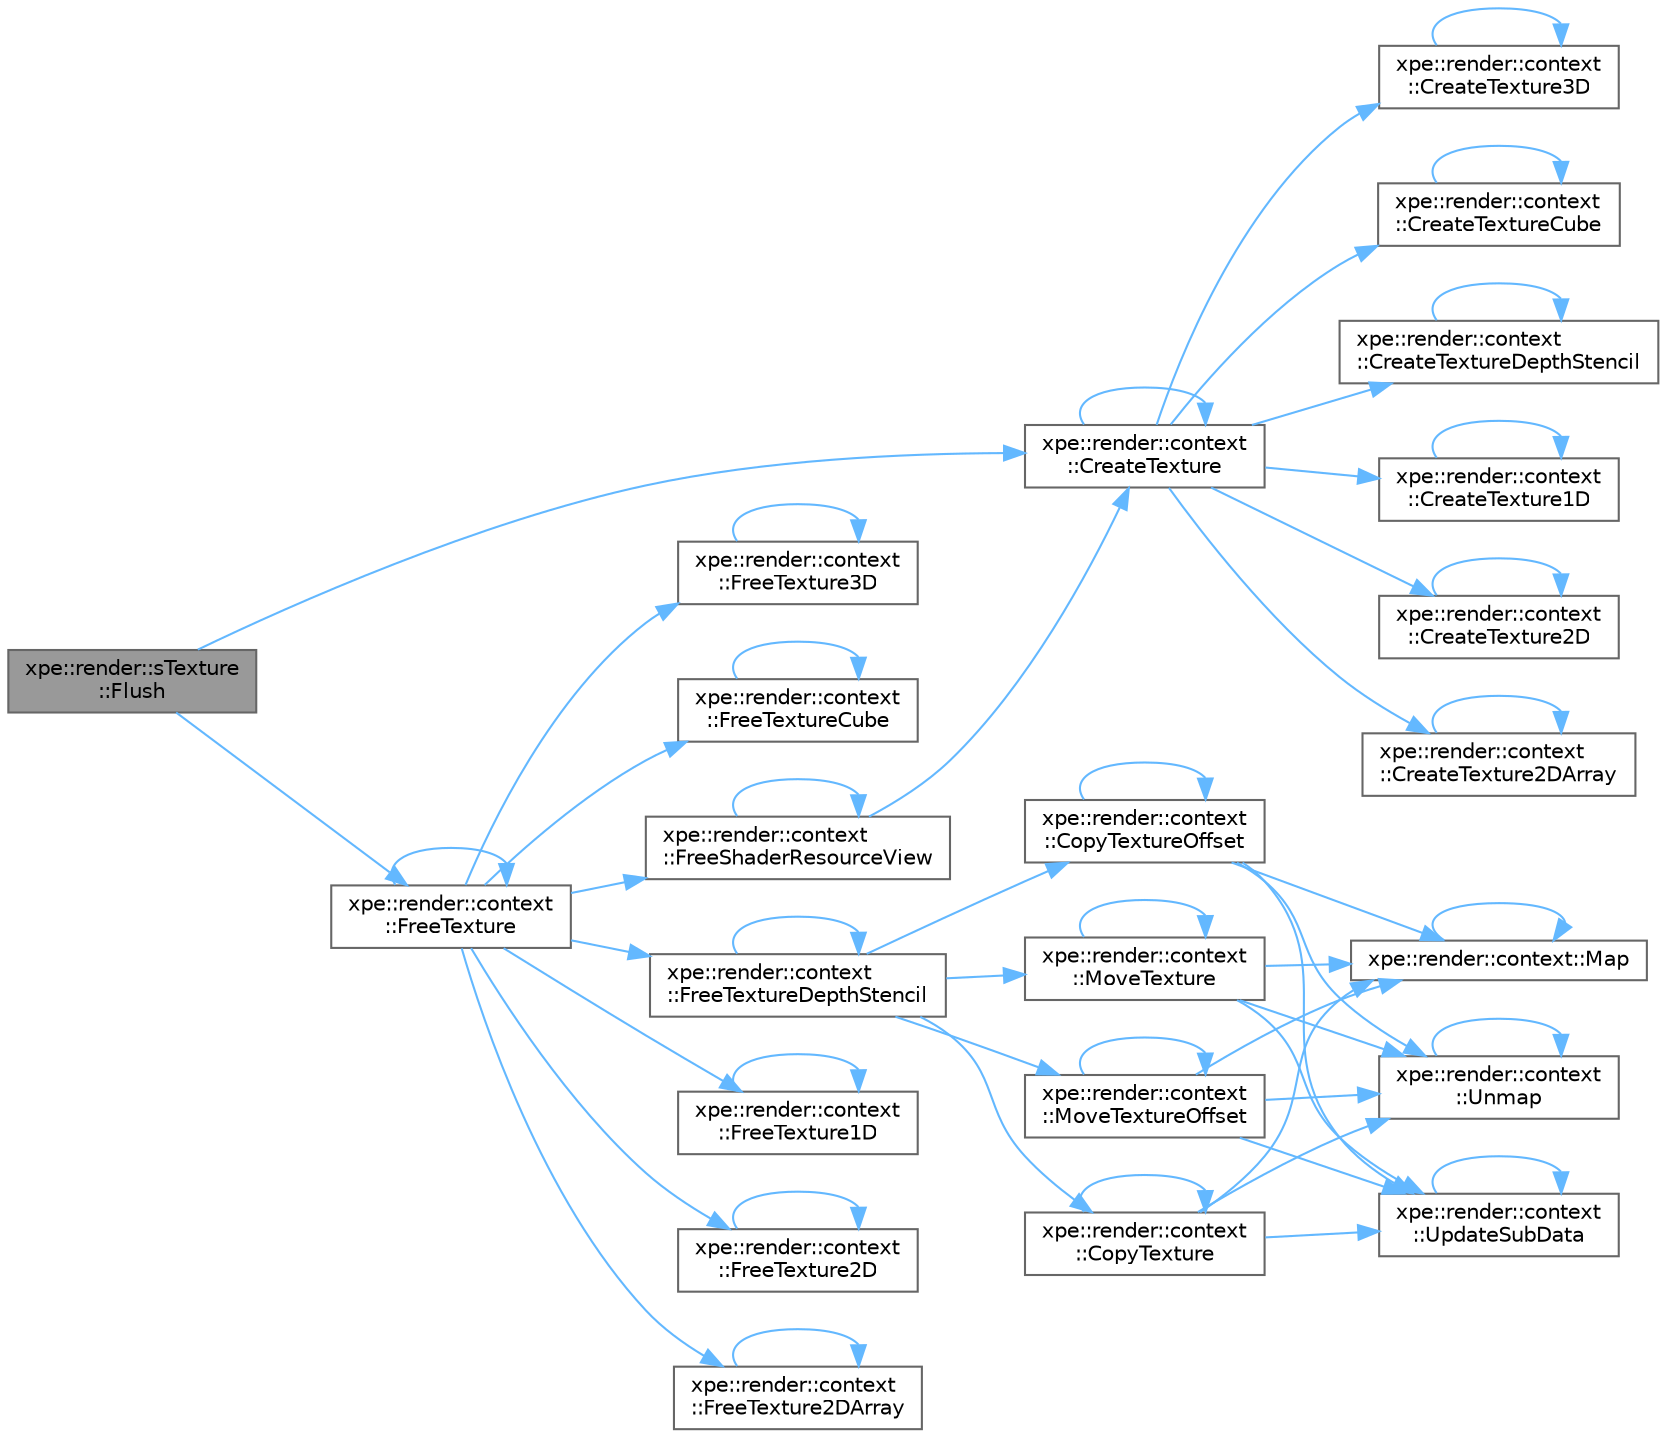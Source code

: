 digraph "xpe::render::sTexture::Flush"
{
 // LATEX_PDF_SIZE
  bgcolor="transparent";
  edge [fontname=Helvetica,fontsize=10,labelfontname=Helvetica,labelfontsize=10];
  node [fontname=Helvetica,fontsize=10,shape=box,height=0.2,width=0.4];
  rankdir="LR";
  Node1 [id="Node000001",label="xpe::render::sTexture\l::Flush",height=0.2,width=0.4,color="gray40", fillcolor="grey60", style="filled", fontcolor="black",tooltip=" "];
  Node1 -> Node2 [id="edge55_Node000001_Node000002",color="steelblue1",style="solid",tooltip=" "];
  Node2 [id="Node000002",label="xpe::render::context\l::CreateTexture",height=0.2,width=0.4,color="grey40", fillcolor="white", style="filled",URL="$namespacexpe_1_1render_1_1context.html#abbf0f19b8986fbcfb44dc1319a0d929c",tooltip=" "];
  Node2 -> Node2 [id="edge56_Node000002_Node000002",color="steelblue1",style="solid",tooltip=" "];
  Node2 -> Node3 [id="edge57_Node000002_Node000003",color="steelblue1",style="solid",tooltip=" "];
  Node3 [id="Node000003",label="xpe::render::context\l::CreateTexture1D",height=0.2,width=0.4,color="grey40", fillcolor="white", style="filled",URL="$namespacexpe_1_1render_1_1context.html#a3a582c1e42d2723c6ed55199dffa1388",tooltip=" "];
  Node3 -> Node3 [id="edge58_Node000003_Node000003",color="steelblue1",style="solid",tooltip=" "];
  Node2 -> Node4 [id="edge59_Node000002_Node000004",color="steelblue1",style="solid",tooltip=" "];
  Node4 [id="Node000004",label="xpe::render::context\l::CreateTexture2D",height=0.2,width=0.4,color="grey40", fillcolor="white", style="filled",URL="$namespacexpe_1_1render_1_1context.html#ae47b3b8018bd7eee48028b1d54e939ab",tooltip=" "];
  Node4 -> Node4 [id="edge60_Node000004_Node000004",color="steelblue1",style="solid",tooltip=" "];
  Node2 -> Node5 [id="edge61_Node000002_Node000005",color="steelblue1",style="solid",tooltip=" "];
  Node5 [id="Node000005",label="xpe::render::context\l::CreateTexture2DArray",height=0.2,width=0.4,color="grey40", fillcolor="white", style="filled",URL="$namespacexpe_1_1render_1_1context.html#abff1f0ac31f4a180d2d34a49d65a9b75",tooltip=" "];
  Node5 -> Node5 [id="edge62_Node000005_Node000005",color="steelblue1",style="solid",tooltip=" "];
  Node2 -> Node6 [id="edge63_Node000002_Node000006",color="steelblue1",style="solid",tooltip=" "];
  Node6 [id="Node000006",label="xpe::render::context\l::CreateTexture3D",height=0.2,width=0.4,color="grey40", fillcolor="white", style="filled",URL="$namespacexpe_1_1render_1_1context.html#a764b5dd46b1c2311d955375b60ac0e21",tooltip=" "];
  Node6 -> Node6 [id="edge64_Node000006_Node000006",color="steelblue1",style="solid",tooltip=" "];
  Node2 -> Node7 [id="edge65_Node000002_Node000007",color="steelblue1",style="solid",tooltip=" "];
  Node7 [id="Node000007",label="xpe::render::context\l::CreateTextureCube",height=0.2,width=0.4,color="grey40", fillcolor="white", style="filled",URL="$namespacexpe_1_1render_1_1context.html#a76ed1d16ec42691a55ec5ebcb87fc452",tooltip=" "];
  Node7 -> Node7 [id="edge66_Node000007_Node000007",color="steelblue1",style="solid",tooltip=" "];
  Node2 -> Node8 [id="edge67_Node000002_Node000008",color="steelblue1",style="solid",tooltip=" "];
  Node8 [id="Node000008",label="xpe::render::context\l::CreateTextureDepthStencil",height=0.2,width=0.4,color="grey40", fillcolor="white", style="filled",URL="$namespacexpe_1_1render_1_1context.html#a77dff8ef52c9bf1912037df988aaeb7a",tooltip=" "];
  Node8 -> Node8 [id="edge68_Node000008_Node000008",color="steelblue1",style="solid",tooltip=" "];
  Node1 -> Node9 [id="edge69_Node000001_Node000009",color="steelblue1",style="solid",tooltip=" "];
  Node9 [id="Node000009",label="xpe::render::context\l::FreeTexture",height=0.2,width=0.4,color="grey40", fillcolor="white", style="filled",URL="$namespacexpe_1_1render_1_1context.html#ad9f56074521a5a0ab26fdaea101b6f58",tooltip=" "];
  Node9 -> Node10 [id="edge70_Node000009_Node000010",color="steelblue1",style="solid",tooltip=" "];
  Node10 [id="Node000010",label="xpe::render::context\l::FreeShaderResourceView",height=0.2,width=0.4,color="grey40", fillcolor="white", style="filled",URL="$namespacexpe_1_1render_1_1context.html#ab645a09c78f03af220fecf9d70f66046",tooltip=" "];
  Node10 -> Node2 [id="edge71_Node000010_Node000002",color="steelblue1",style="solid",tooltip=" "];
  Node10 -> Node10 [id="edge72_Node000010_Node000010",color="steelblue1",style="solid",tooltip=" "];
  Node9 -> Node9 [id="edge73_Node000009_Node000009",color="steelblue1",style="solid",tooltip=" "];
  Node9 -> Node11 [id="edge74_Node000009_Node000011",color="steelblue1",style="solid",tooltip=" "];
  Node11 [id="Node000011",label="xpe::render::context\l::FreeTexture1D",height=0.2,width=0.4,color="grey40", fillcolor="white", style="filled",URL="$namespacexpe_1_1render_1_1context.html#a143faa6f9a1a98ccc8693ed6b600b026",tooltip=" "];
  Node11 -> Node11 [id="edge75_Node000011_Node000011",color="steelblue1",style="solid",tooltip=" "];
  Node9 -> Node12 [id="edge76_Node000009_Node000012",color="steelblue1",style="solid",tooltip=" "];
  Node12 [id="Node000012",label="xpe::render::context\l::FreeTexture2D",height=0.2,width=0.4,color="grey40", fillcolor="white", style="filled",URL="$namespacexpe_1_1render_1_1context.html#a1ad2c5d4b1882d594db271a02185afc0",tooltip=" "];
  Node12 -> Node12 [id="edge77_Node000012_Node000012",color="steelblue1",style="solid",tooltip=" "];
  Node9 -> Node13 [id="edge78_Node000009_Node000013",color="steelblue1",style="solid",tooltip=" "];
  Node13 [id="Node000013",label="xpe::render::context\l::FreeTexture2DArray",height=0.2,width=0.4,color="grey40", fillcolor="white", style="filled",URL="$namespacexpe_1_1render_1_1context.html#ab5b80587e0e0a2ed7073c7d5442f550f",tooltip=" "];
  Node13 -> Node13 [id="edge79_Node000013_Node000013",color="steelblue1",style="solid",tooltip=" "];
  Node9 -> Node14 [id="edge80_Node000009_Node000014",color="steelblue1",style="solid",tooltip=" "];
  Node14 [id="Node000014",label="xpe::render::context\l::FreeTexture3D",height=0.2,width=0.4,color="grey40", fillcolor="white", style="filled",URL="$namespacexpe_1_1render_1_1context.html#a3bfe7da2d40a3f5687abaa367365f3c4",tooltip=" "];
  Node14 -> Node14 [id="edge81_Node000014_Node000014",color="steelblue1",style="solid",tooltip=" "];
  Node9 -> Node15 [id="edge82_Node000009_Node000015",color="steelblue1",style="solid",tooltip=" "];
  Node15 [id="Node000015",label="xpe::render::context\l::FreeTextureCube",height=0.2,width=0.4,color="grey40", fillcolor="white", style="filled",URL="$namespacexpe_1_1render_1_1context.html#a49902c69bdc635fcdd8fc28d9f60f283",tooltip=" "];
  Node15 -> Node15 [id="edge83_Node000015_Node000015",color="steelblue1",style="solid",tooltip=" "];
  Node9 -> Node16 [id="edge84_Node000009_Node000016",color="steelblue1",style="solid",tooltip=" "];
  Node16 [id="Node000016",label="xpe::render::context\l::FreeTextureDepthStencil",height=0.2,width=0.4,color="grey40", fillcolor="white", style="filled",URL="$namespacexpe_1_1render_1_1context.html#aee5cc723306d146fa933cc5374b44a8b",tooltip=" "];
  Node16 -> Node17 [id="edge85_Node000016_Node000017",color="steelblue1",style="solid",tooltip=" "];
  Node17 [id="Node000017",label="xpe::render::context\l::CopyTexture",height=0.2,width=0.4,color="grey40", fillcolor="white", style="filled",URL="$namespacexpe_1_1render_1_1context.html#ad3910232ff154a7f62321718e26b25ef",tooltip=" "];
  Node17 -> Node17 [id="edge86_Node000017_Node000017",color="steelblue1",style="solid",tooltip=" "];
  Node17 -> Node18 [id="edge87_Node000017_Node000018",color="steelblue1",style="solid",tooltip=" "];
  Node18 [id="Node000018",label="xpe::render::context::Map",height=0.2,width=0.4,color="grey40", fillcolor="white", style="filled",URL="$namespacexpe_1_1render_1_1context.html#a4307865df88da4fb54e36f929b6f88a5",tooltip=" "];
  Node18 -> Node18 [id="edge88_Node000018_Node000018",color="steelblue1",style="solid",tooltip=" "];
  Node17 -> Node19 [id="edge89_Node000017_Node000019",color="steelblue1",style="solid",tooltip=" "];
  Node19 [id="Node000019",label="xpe::render::context\l::Unmap",height=0.2,width=0.4,color="grey40", fillcolor="white", style="filled",URL="$namespacexpe_1_1render_1_1context.html#a32b89671df27bd47193c116873b60f3e",tooltip=" "];
  Node19 -> Node19 [id="edge90_Node000019_Node000019",color="steelblue1",style="solid",tooltip=" "];
  Node17 -> Node20 [id="edge91_Node000017_Node000020",color="steelblue1",style="solid",tooltip=" "];
  Node20 [id="Node000020",label="xpe::render::context\l::UpdateSubData",height=0.2,width=0.4,color="grey40", fillcolor="white", style="filled",URL="$namespacexpe_1_1render_1_1context.html#aada76b8212676ccbb3ad3e364b42f80e",tooltip=" "];
  Node20 -> Node20 [id="edge92_Node000020_Node000020",color="steelblue1",style="solid",tooltip=" "];
  Node16 -> Node21 [id="edge93_Node000016_Node000021",color="steelblue1",style="solid",tooltip=" "];
  Node21 [id="Node000021",label="xpe::render::context\l::CopyTextureOffset",height=0.2,width=0.4,color="grey40", fillcolor="white", style="filled",URL="$namespacexpe_1_1render_1_1context.html#a0c17c312b353723b43af3a1cf5407f13",tooltip=" "];
  Node21 -> Node21 [id="edge94_Node000021_Node000021",color="steelblue1",style="solid",tooltip=" "];
  Node21 -> Node18 [id="edge95_Node000021_Node000018",color="steelblue1",style="solid",tooltip=" "];
  Node21 -> Node19 [id="edge96_Node000021_Node000019",color="steelblue1",style="solid",tooltip=" "];
  Node21 -> Node20 [id="edge97_Node000021_Node000020",color="steelblue1",style="solid",tooltip=" "];
  Node16 -> Node16 [id="edge98_Node000016_Node000016",color="steelblue1",style="solid",tooltip=" "];
  Node16 -> Node22 [id="edge99_Node000016_Node000022",color="steelblue1",style="solid",tooltip=" "];
  Node22 [id="Node000022",label="xpe::render::context\l::MoveTexture",height=0.2,width=0.4,color="grey40", fillcolor="white", style="filled",URL="$namespacexpe_1_1render_1_1context.html#a3faab955dbc785ed504ae513dbc7389e",tooltip=" "];
  Node22 -> Node18 [id="edge100_Node000022_Node000018",color="steelblue1",style="solid",tooltip=" "];
  Node22 -> Node22 [id="edge101_Node000022_Node000022",color="steelblue1",style="solid",tooltip=" "];
  Node22 -> Node19 [id="edge102_Node000022_Node000019",color="steelblue1",style="solid",tooltip=" "];
  Node22 -> Node20 [id="edge103_Node000022_Node000020",color="steelblue1",style="solid",tooltip=" "];
  Node16 -> Node23 [id="edge104_Node000016_Node000023",color="steelblue1",style="solid",tooltip=" "];
  Node23 [id="Node000023",label="xpe::render::context\l::MoveTextureOffset",height=0.2,width=0.4,color="grey40", fillcolor="white", style="filled",URL="$namespacexpe_1_1render_1_1context.html#aec880a263a1e58be5380fe1aeb9c4462",tooltip=" "];
  Node23 -> Node18 [id="edge105_Node000023_Node000018",color="steelblue1",style="solid",tooltip=" "];
  Node23 -> Node23 [id="edge106_Node000023_Node000023",color="steelblue1",style="solid",tooltip=" "];
  Node23 -> Node19 [id="edge107_Node000023_Node000019",color="steelblue1",style="solid",tooltip=" "];
  Node23 -> Node20 [id="edge108_Node000023_Node000020",color="steelblue1",style="solid",tooltip=" "];
}
